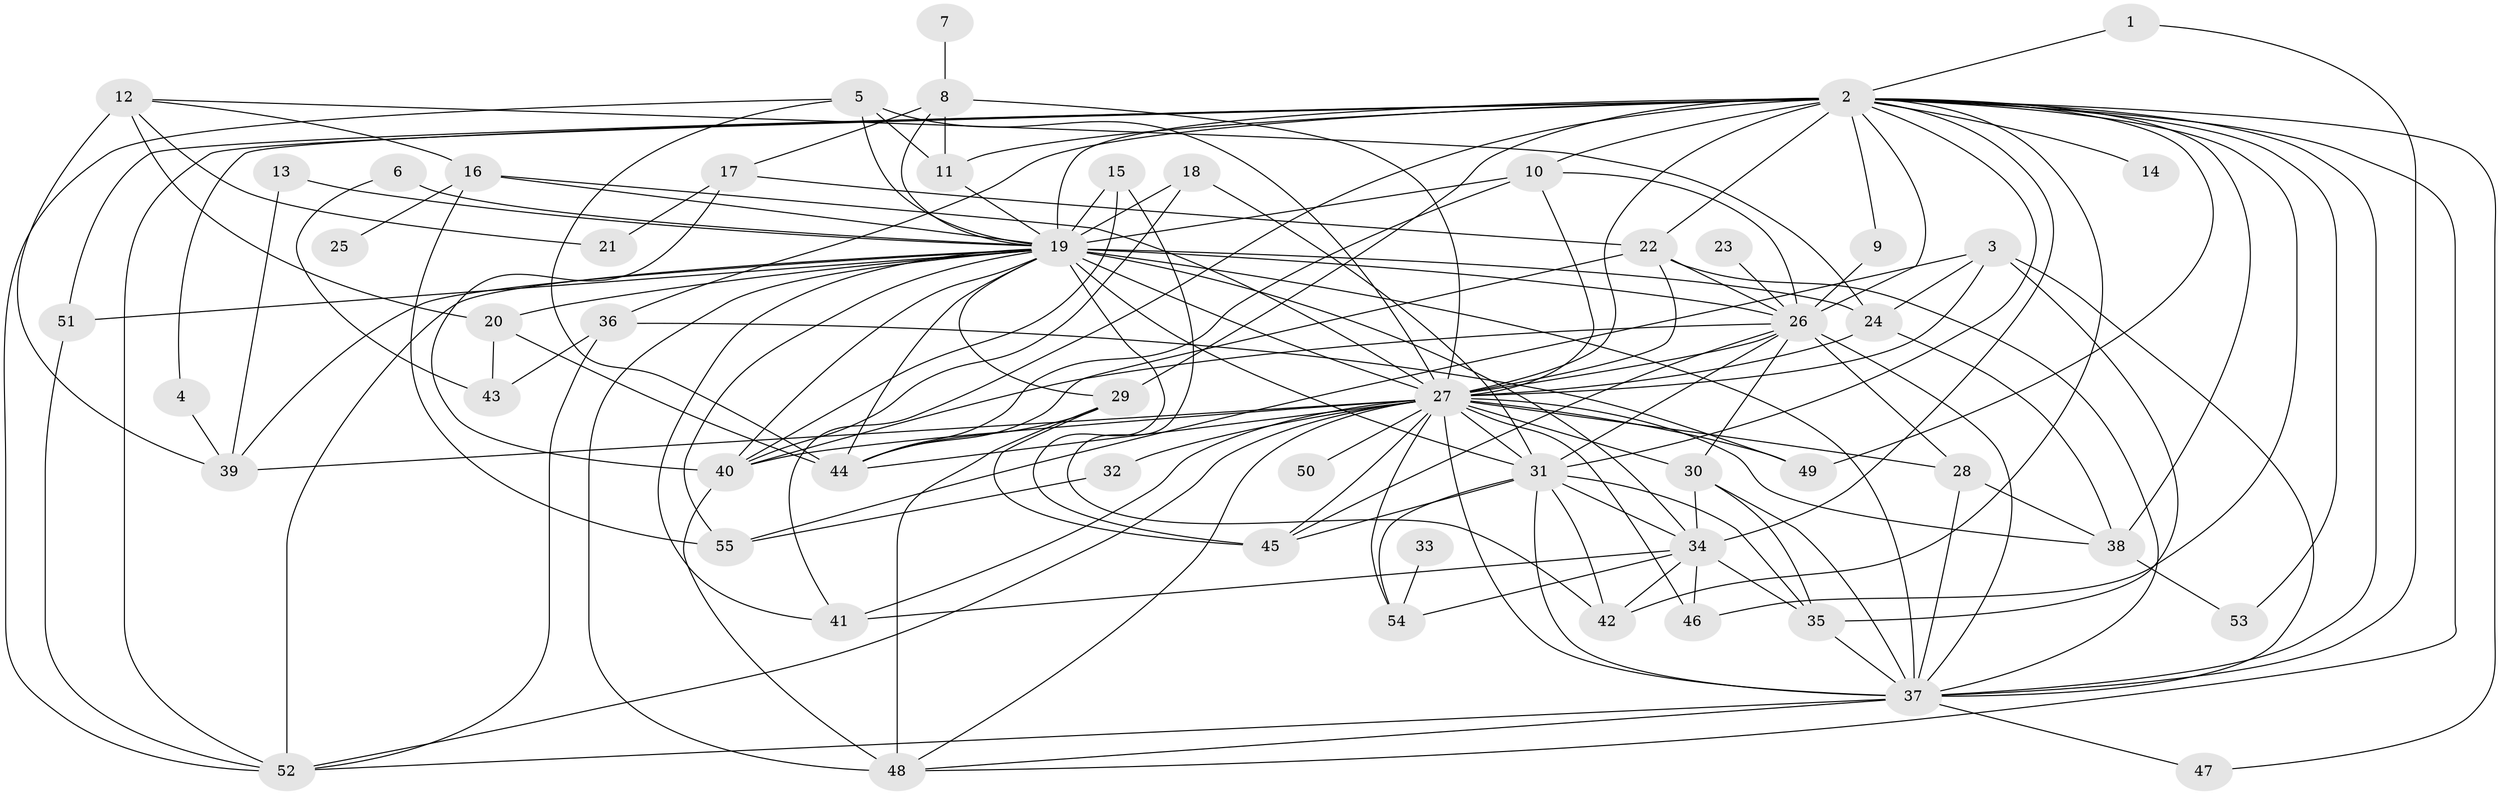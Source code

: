 // original degree distribution, {15: 0.0072992700729927005, 22: 0.021897810218978103, 33: 0.0072992700729927005, 20: 0.0072992700729927005, 12: 0.0072992700729927005, 28: 0.0072992700729927005, 14: 0.0072992700729927005, 34: 0.0072992700729927005, 4: 0.10218978102189781, 7: 0.0364963503649635, 6: 0.029197080291970802, 10: 0.0072992700729927005, 5: 0.058394160583941604, 3: 0.15328467153284672, 2: 0.5401459854014599}
// Generated by graph-tools (version 1.1) at 2025/36/03/04/25 23:36:25]
// undirected, 55 vertices, 151 edges
graph export_dot {
  node [color=gray90,style=filled];
  1;
  2;
  3;
  4;
  5;
  6;
  7;
  8;
  9;
  10;
  11;
  12;
  13;
  14;
  15;
  16;
  17;
  18;
  19;
  20;
  21;
  22;
  23;
  24;
  25;
  26;
  27;
  28;
  29;
  30;
  31;
  32;
  33;
  34;
  35;
  36;
  37;
  38;
  39;
  40;
  41;
  42;
  43;
  44;
  45;
  46;
  47;
  48;
  49;
  50;
  51;
  52;
  53;
  54;
  55;
  1 -- 2 [weight=1.0];
  1 -- 37 [weight=1.0];
  2 -- 4 [weight=1.0];
  2 -- 9 [weight=1.0];
  2 -- 10 [weight=1.0];
  2 -- 11 [weight=1.0];
  2 -- 14 [weight=3.0];
  2 -- 19 [weight=4.0];
  2 -- 22 [weight=2.0];
  2 -- 26 [weight=1.0];
  2 -- 27 [weight=3.0];
  2 -- 29 [weight=1.0];
  2 -- 31 [weight=2.0];
  2 -- 34 [weight=1.0];
  2 -- 36 [weight=2.0];
  2 -- 37 [weight=1.0];
  2 -- 38 [weight=1.0];
  2 -- 41 [weight=1.0];
  2 -- 42 [weight=1.0];
  2 -- 46 [weight=1.0];
  2 -- 47 [weight=1.0];
  2 -- 48 [weight=1.0];
  2 -- 49 [weight=1.0];
  2 -- 51 [weight=1.0];
  2 -- 52 [weight=1.0];
  2 -- 53 [weight=1.0];
  3 -- 24 [weight=1.0];
  3 -- 27 [weight=1.0];
  3 -- 35 [weight=1.0];
  3 -- 37 [weight=1.0];
  3 -- 55 [weight=1.0];
  4 -- 39 [weight=1.0];
  5 -- 11 [weight=1.0];
  5 -- 19 [weight=1.0];
  5 -- 27 [weight=2.0];
  5 -- 44 [weight=1.0];
  5 -- 52 [weight=1.0];
  6 -- 19 [weight=2.0];
  6 -- 43 [weight=1.0];
  7 -- 8 [weight=1.0];
  8 -- 11 [weight=1.0];
  8 -- 17 [weight=1.0];
  8 -- 19 [weight=1.0];
  8 -- 27 [weight=2.0];
  9 -- 26 [weight=1.0];
  10 -- 19 [weight=1.0];
  10 -- 26 [weight=1.0];
  10 -- 27 [weight=1.0];
  10 -- 44 [weight=1.0];
  11 -- 19 [weight=1.0];
  12 -- 16 [weight=1.0];
  12 -- 20 [weight=1.0];
  12 -- 21 [weight=1.0];
  12 -- 24 [weight=1.0];
  12 -- 39 [weight=1.0];
  13 -- 19 [weight=1.0];
  13 -- 39 [weight=1.0];
  15 -- 19 [weight=1.0];
  15 -- 40 [weight=1.0];
  15 -- 42 [weight=1.0];
  16 -- 19 [weight=2.0];
  16 -- 25 [weight=1.0];
  16 -- 27 [weight=1.0];
  16 -- 55 [weight=2.0];
  17 -- 21 [weight=1.0];
  17 -- 22 [weight=1.0];
  17 -- 40 [weight=1.0];
  18 -- 19 [weight=1.0];
  18 -- 31 [weight=1.0];
  18 -- 40 [weight=1.0];
  19 -- 20 [weight=1.0];
  19 -- 24 [weight=1.0];
  19 -- 26 [weight=3.0];
  19 -- 27 [weight=6.0];
  19 -- 29 [weight=2.0];
  19 -- 31 [weight=7.0];
  19 -- 34 [weight=2.0];
  19 -- 37 [weight=4.0];
  19 -- 39 [weight=1.0];
  19 -- 40 [weight=1.0];
  19 -- 41 [weight=1.0];
  19 -- 44 [weight=1.0];
  19 -- 45 [weight=1.0];
  19 -- 48 [weight=2.0];
  19 -- 51 [weight=2.0];
  19 -- 52 [weight=1.0];
  19 -- 55 [weight=1.0];
  20 -- 43 [weight=1.0];
  20 -- 44 [weight=1.0];
  22 -- 26 [weight=1.0];
  22 -- 27 [weight=1.0];
  22 -- 37 [weight=1.0];
  22 -- 44 [weight=1.0];
  23 -- 26 [weight=1.0];
  24 -- 27 [weight=2.0];
  24 -- 38 [weight=1.0];
  26 -- 27 [weight=3.0];
  26 -- 28 [weight=1.0];
  26 -- 30 [weight=1.0];
  26 -- 31 [weight=2.0];
  26 -- 37 [weight=2.0];
  26 -- 40 [weight=1.0];
  26 -- 45 [weight=1.0];
  27 -- 28 [weight=1.0];
  27 -- 30 [weight=1.0];
  27 -- 31 [weight=5.0];
  27 -- 32 [weight=1.0];
  27 -- 37 [weight=4.0];
  27 -- 38 [weight=2.0];
  27 -- 39 [weight=2.0];
  27 -- 40 [weight=1.0];
  27 -- 41 [weight=2.0];
  27 -- 44 [weight=2.0];
  27 -- 45 [weight=1.0];
  27 -- 46 [weight=2.0];
  27 -- 48 [weight=1.0];
  27 -- 49 [weight=2.0];
  27 -- 50 [weight=1.0];
  27 -- 52 [weight=1.0];
  27 -- 54 [weight=2.0];
  28 -- 37 [weight=1.0];
  28 -- 38 [weight=1.0];
  29 -- 44 [weight=1.0];
  29 -- 45 [weight=1.0];
  29 -- 48 [weight=1.0];
  30 -- 34 [weight=1.0];
  30 -- 35 [weight=1.0];
  30 -- 37 [weight=1.0];
  31 -- 34 [weight=1.0];
  31 -- 35 [weight=1.0];
  31 -- 37 [weight=2.0];
  31 -- 42 [weight=1.0];
  31 -- 45 [weight=1.0];
  31 -- 54 [weight=1.0];
  32 -- 55 [weight=1.0];
  33 -- 54 [weight=1.0];
  34 -- 35 [weight=1.0];
  34 -- 41 [weight=1.0];
  34 -- 42 [weight=1.0];
  34 -- 46 [weight=1.0];
  34 -- 54 [weight=2.0];
  35 -- 37 [weight=1.0];
  36 -- 43 [weight=1.0];
  36 -- 49 [weight=1.0];
  36 -- 52 [weight=1.0];
  37 -- 47 [weight=1.0];
  37 -- 48 [weight=1.0];
  37 -- 52 [weight=1.0];
  38 -- 53 [weight=1.0];
  40 -- 48 [weight=1.0];
  51 -- 52 [weight=1.0];
}
